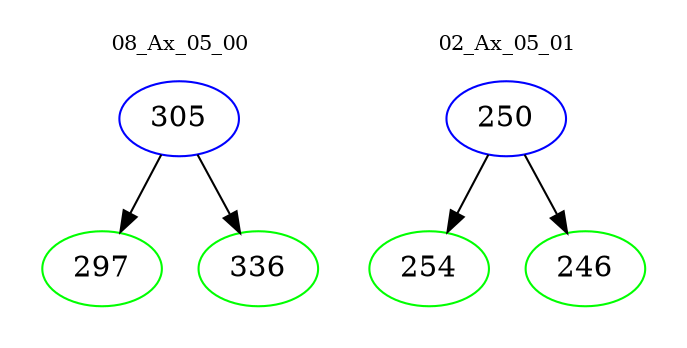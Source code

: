 digraph{
subgraph cluster_0 {
color = white
label = "08_Ax_05_00";
fontsize=10;
T0_305 [label="305", color="blue"]
T0_305 -> T0_297 [color="black"]
T0_297 [label="297", color="green"]
T0_305 -> T0_336 [color="black"]
T0_336 [label="336", color="green"]
}
subgraph cluster_1 {
color = white
label = "02_Ax_05_01";
fontsize=10;
T1_250 [label="250", color="blue"]
T1_250 -> T1_254 [color="black"]
T1_254 [label="254", color="green"]
T1_250 -> T1_246 [color="black"]
T1_246 [label="246", color="green"]
}
}
